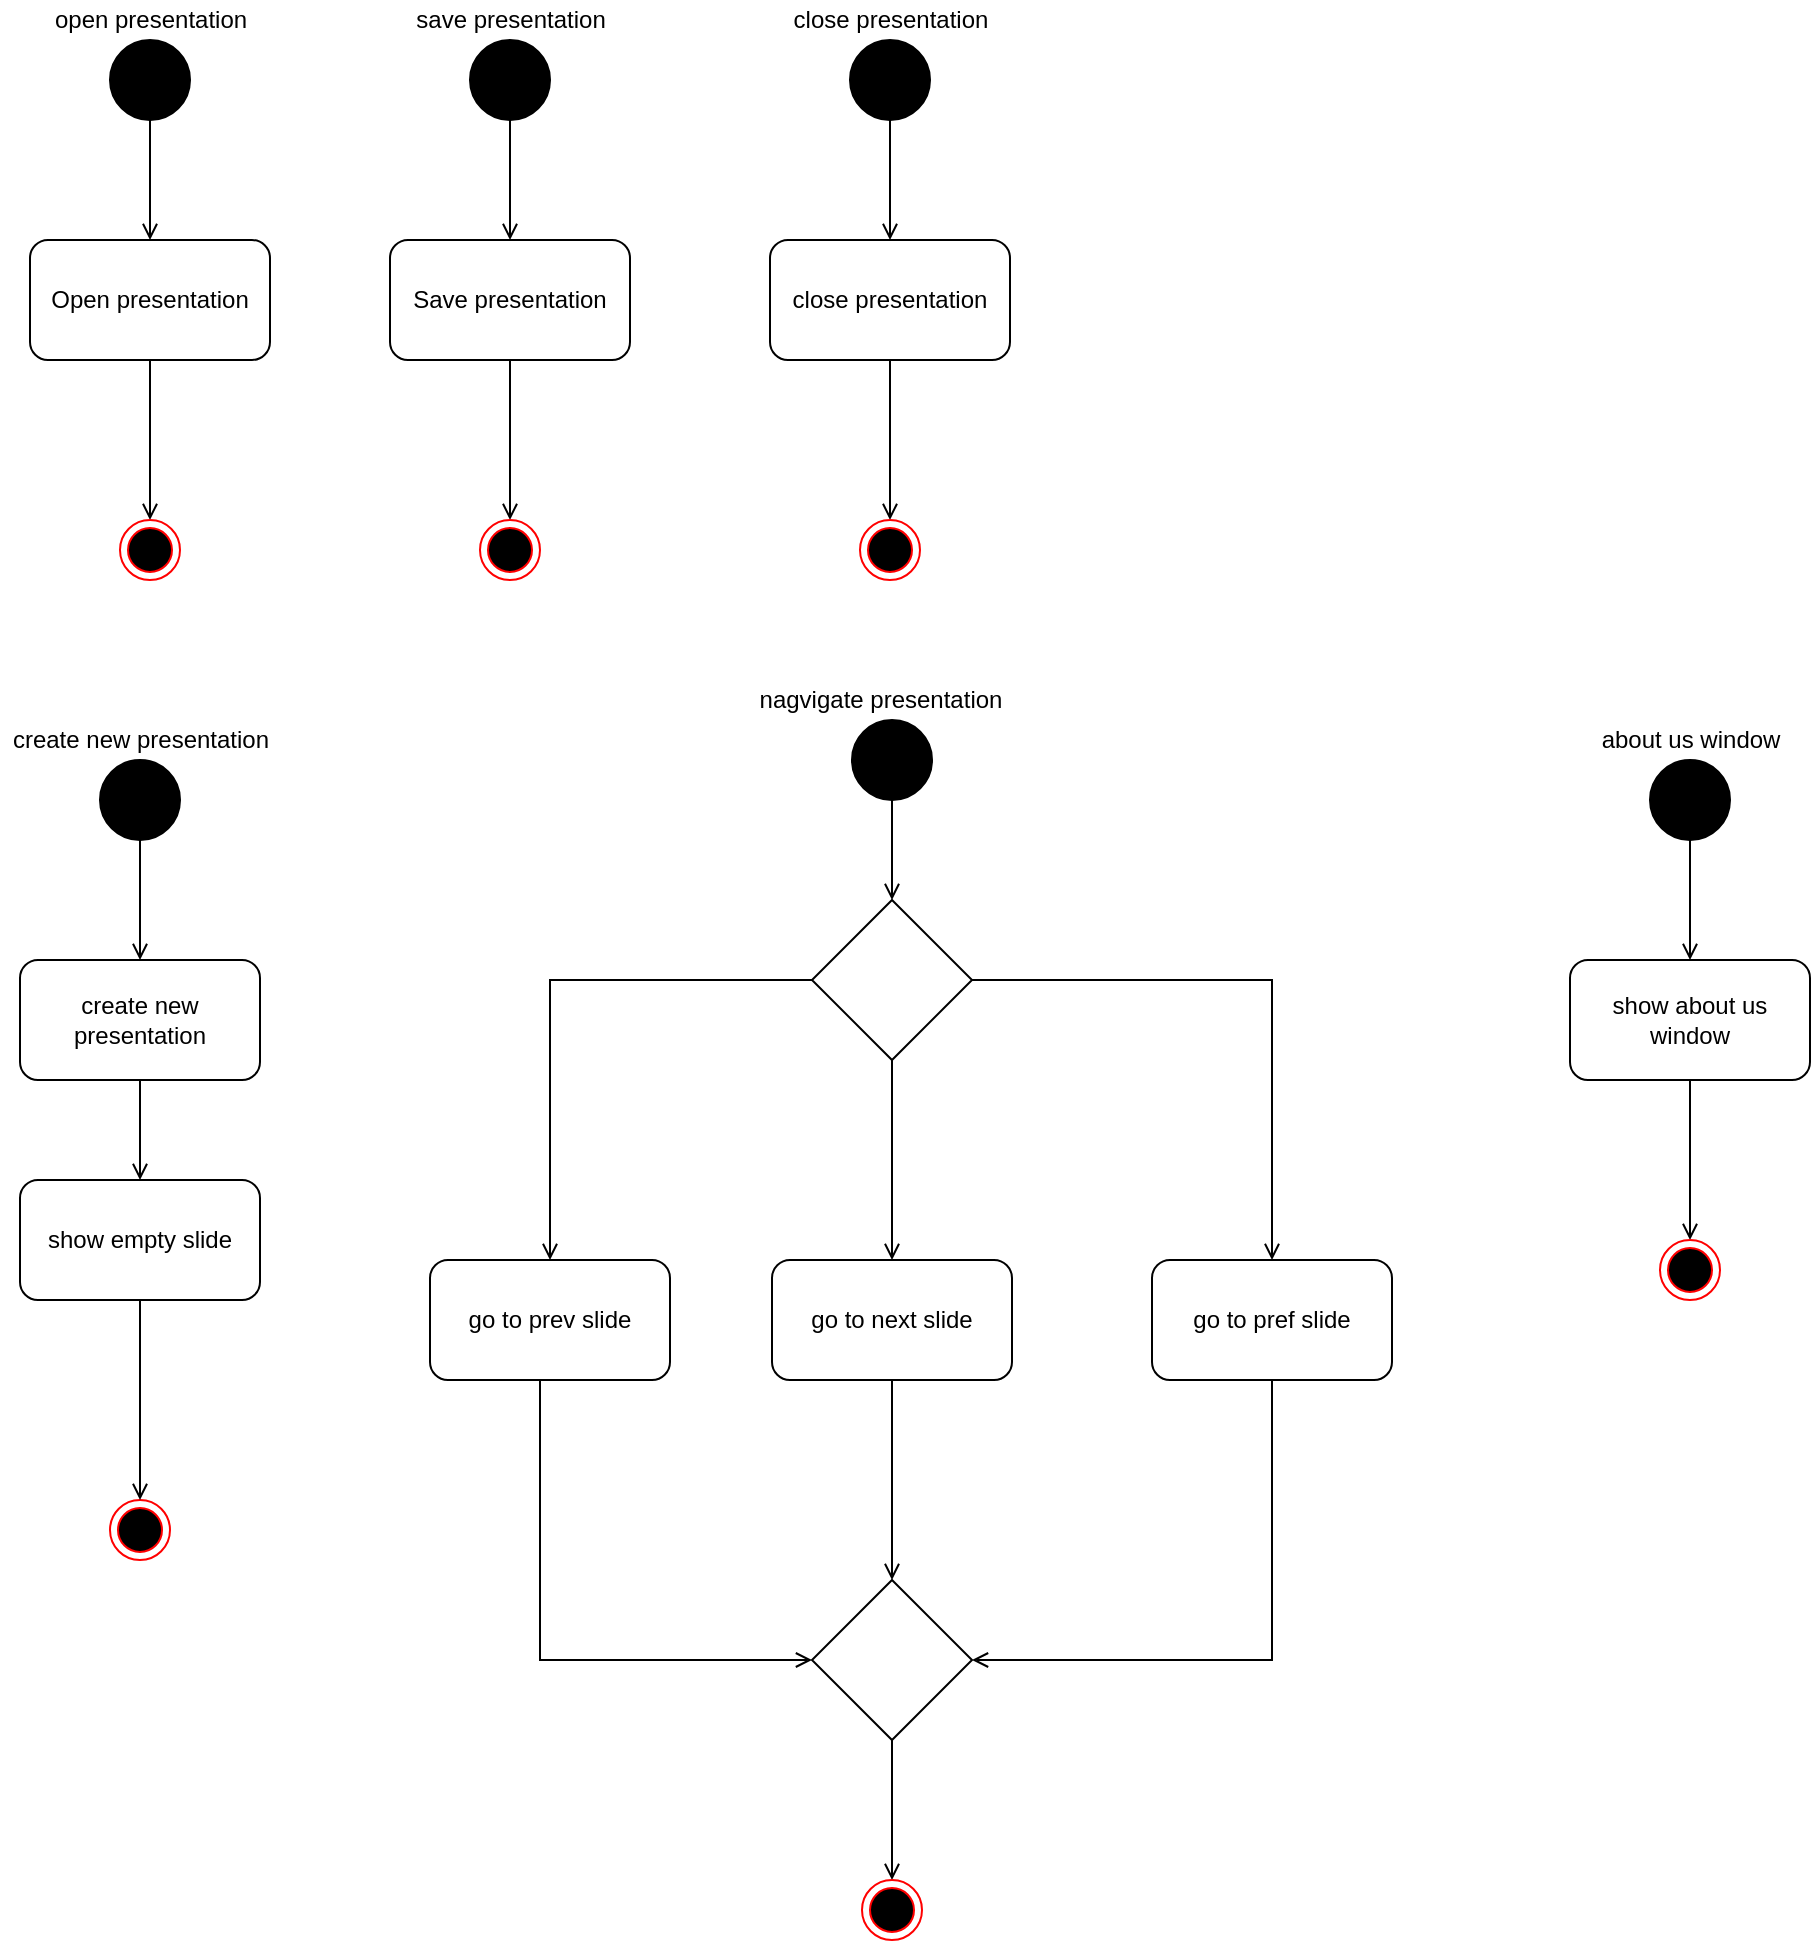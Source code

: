 <mxfile version="16.1.2" type="device"><diagram id="C5RBs43oDa-KdzZeNtuy" name="Page-1"><mxGraphModel dx="1160" dy="911" grid="1" gridSize="10" guides="1" tooltips="1" connect="1" arrows="1" fold="1" page="1" pageScale="1" pageWidth="827" pageHeight="1169" math="0" shadow="0"><root><mxCell id="WIyWlLk6GJQsqaUBKTNV-0"/><mxCell id="WIyWlLk6GJQsqaUBKTNV-1" parent="WIyWlLk6GJQsqaUBKTNV-0"/><mxCell id="iou_hcboPRtLe_6CKgVW-2" style="edgeStyle=orthogonalEdgeStyle;rounded=0;orthogonalLoop=1;jettySize=auto;html=1;endArrow=open;endFill=0;" edge="1" parent="WIyWlLk6GJQsqaUBKTNV-1" source="iou_hcboPRtLe_6CKgVW-0" target="iou_hcboPRtLe_6CKgVW-1"><mxGeometry relative="1" as="geometry"/></mxCell><mxCell id="iou_hcboPRtLe_6CKgVW-0" value="" style="ellipse;whiteSpace=wrap;html=1;aspect=fixed;fillColor=#000000;" vertex="1" parent="WIyWlLk6GJQsqaUBKTNV-1"><mxGeometry x="180" y="100" width="40" height="40" as="geometry"/></mxCell><mxCell id="iou_hcboPRtLe_6CKgVW-3" style="edgeStyle=orthogonalEdgeStyle;rounded=0;orthogonalLoop=1;jettySize=auto;html=1;endArrow=open;endFill=0;" edge="1" parent="WIyWlLk6GJQsqaUBKTNV-1" source="iou_hcboPRtLe_6CKgVW-1" target="iou_hcboPRtLe_6CKgVW-4"><mxGeometry relative="1" as="geometry"><mxPoint x="200" y="330" as="targetPoint"/></mxGeometry></mxCell><mxCell id="iou_hcboPRtLe_6CKgVW-1" value="Open presentation" style="rounded=1;whiteSpace=wrap;html=1;fillColor=none;" vertex="1" parent="WIyWlLk6GJQsqaUBKTNV-1"><mxGeometry x="140" y="200" width="120" height="60" as="geometry"/></mxCell><mxCell id="iou_hcboPRtLe_6CKgVW-4" value="" style="ellipse;html=1;shape=endState;fillColor=#000000;strokeColor=#ff0000;" vertex="1" parent="WIyWlLk6GJQsqaUBKTNV-1"><mxGeometry x="185" y="340" width="30" height="30" as="geometry"/></mxCell><mxCell id="iou_hcboPRtLe_6CKgVW-5" value="open presentation" style="text;html=1;align=center;verticalAlign=middle;resizable=0;points=[];autosize=1;strokeColor=none;fillColor=none;" vertex="1" parent="WIyWlLk6GJQsqaUBKTNV-1"><mxGeometry x="145" y="80" width="110" height="20" as="geometry"/></mxCell><mxCell id="iou_hcboPRtLe_6CKgVW-6" style="edgeStyle=orthogonalEdgeStyle;rounded=0;orthogonalLoop=1;jettySize=auto;html=1;endArrow=open;endFill=0;" edge="1" parent="WIyWlLk6GJQsqaUBKTNV-1" source="iou_hcboPRtLe_6CKgVW-7" target="iou_hcboPRtLe_6CKgVW-9"><mxGeometry relative="1" as="geometry"/></mxCell><mxCell id="iou_hcboPRtLe_6CKgVW-7" value="" style="ellipse;whiteSpace=wrap;html=1;aspect=fixed;fillColor=#000000;" vertex="1" parent="WIyWlLk6GJQsqaUBKTNV-1"><mxGeometry x="360" y="100" width="40" height="40" as="geometry"/></mxCell><mxCell id="iou_hcboPRtLe_6CKgVW-8" style="edgeStyle=orthogonalEdgeStyle;rounded=0;orthogonalLoop=1;jettySize=auto;html=1;endArrow=open;endFill=0;" edge="1" parent="WIyWlLk6GJQsqaUBKTNV-1" source="iou_hcboPRtLe_6CKgVW-9" target="iou_hcboPRtLe_6CKgVW-10"><mxGeometry relative="1" as="geometry"><mxPoint x="380" y="330" as="targetPoint"/></mxGeometry></mxCell><mxCell id="iou_hcboPRtLe_6CKgVW-9" value="Save presentation" style="rounded=1;whiteSpace=wrap;html=1;fillColor=none;" vertex="1" parent="WIyWlLk6GJQsqaUBKTNV-1"><mxGeometry x="320" y="200" width="120" height="60" as="geometry"/></mxCell><mxCell id="iou_hcboPRtLe_6CKgVW-10" value="" style="ellipse;html=1;shape=endState;fillColor=#000000;strokeColor=#ff0000;" vertex="1" parent="WIyWlLk6GJQsqaUBKTNV-1"><mxGeometry x="365" y="340" width="30" height="30" as="geometry"/></mxCell><mxCell id="iou_hcboPRtLe_6CKgVW-11" value="save presentation" style="text;html=1;align=center;verticalAlign=middle;resizable=0;points=[];autosize=1;strokeColor=none;fillColor=none;" vertex="1" parent="WIyWlLk6GJQsqaUBKTNV-1"><mxGeometry x="325" y="80" width="110" height="20" as="geometry"/></mxCell><mxCell id="iou_hcboPRtLe_6CKgVW-15" style="edgeStyle=orthogonalEdgeStyle;rounded=0;orthogonalLoop=1;jettySize=auto;html=1;endArrow=open;endFill=0;" edge="1" parent="WIyWlLk6GJQsqaUBKTNV-1" source="iou_hcboPRtLe_6CKgVW-16" target="iou_hcboPRtLe_6CKgVW-18"><mxGeometry relative="1" as="geometry"/></mxCell><mxCell id="iou_hcboPRtLe_6CKgVW-16" value="" style="ellipse;whiteSpace=wrap;html=1;aspect=fixed;fillColor=#000000;" vertex="1" parent="WIyWlLk6GJQsqaUBKTNV-1"><mxGeometry x="550" y="100" width="40" height="40" as="geometry"/></mxCell><mxCell id="iou_hcboPRtLe_6CKgVW-17" style="edgeStyle=orthogonalEdgeStyle;rounded=0;orthogonalLoop=1;jettySize=auto;html=1;endArrow=open;endFill=0;" edge="1" parent="WIyWlLk6GJQsqaUBKTNV-1" source="iou_hcboPRtLe_6CKgVW-18" target="iou_hcboPRtLe_6CKgVW-19"><mxGeometry relative="1" as="geometry"><mxPoint x="570" y="330" as="targetPoint"/></mxGeometry></mxCell><mxCell id="iou_hcboPRtLe_6CKgVW-18" value="close presentation" style="rounded=1;whiteSpace=wrap;html=1;fillColor=none;" vertex="1" parent="WIyWlLk6GJQsqaUBKTNV-1"><mxGeometry x="510" y="200" width="120" height="60" as="geometry"/></mxCell><mxCell id="iou_hcboPRtLe_6CKgVW-19" value="" style="ellipse;html=1;shape=endState;fillColor=#000000;strokeColor=#ff0000;" vertex="1" parent="WIyWlLk6GJQsqaUBKTNV-1"><mxGeometry x="555" y="340" width="30" height="30" as="geometry"/></mxCell><mxCell id="iou_hcboPRtLe_6CKgVW-20" value="close presentation" style="text;html=1;align=center;verticalAlign=middle;resizable=0;points=[];autosize=1;strokeColor=none;fillColor=none;" vertex="1" parent="WIyWlLk6GJQsqaUBKTNV-1"><mxGeometry x="515" y="80" width="110" height="20" as="geometry"/></mxCell><mxCell id="iou_hcboPRtLe_6CKgVW-21" style="edgeStyle=orthogonalEdgeStyle;rounded=0;orthogonalLoop=1;jettySize=auto;html=1;endArrow=open;endFill=0;" edge="1" parent="WIyWlLk6GJQsqaUBKTNV-1" source="iou_hcboPRtLe_6CKgVW-22" target="iou_hcboPRtLe_6CKgVW-24"><mxGeometry relative="1" as="geometry"/></mxCell><mxCell id="iou_hcboPRtLe_6CKgVW-22" value="" style="ellipse;whiteSpace=wrap;html=1;aspect=fixed;fillColor=#000000;" vertex="1" parent="WIyWlLk6GJQsqaUBKTNV-1"><mxGeometry x="175" y="460" width="40" height="40" as="geometry"/></mxCell><mxCell id="iou_hcboPRtLe_6CKgVW-23" style="edgeStyle=orthogonalEdgeStyle;rounded=0;orthogonalLoop=1;jettySize=auto;html=1;endArrow=open;endFill=0;" edge="1" parent="WIyWlLk6GJQsqaUBKTNV-1" source="iou_hcboPRtLe_6CKgVW-24" target="iou_hcboPRtLe_6CKgVW-27"><mxGeometry relative="1" as="geometry"><mxPoint x="195" y="690" as="targetPoint"/></mxGeometry></mxCell><mxCell id="iou_hcboPRtLe_6CKgVW-24" value="create new presentation" style="rounded=1;whiteSpace=wrap;html=1;fillColor=none;" vertex="1" parent="WIyWlLk6GJQsqaUBKTNV-1"><mxGeometry x="135" y="560" width="120" height="60" as="geometry"/></mxCell><mxCell id="iou_hcboPRtLe_6CKgVW-25" value="" style="ellipse;html=1;shape=endState;fillColor=#000000;strokeColor=#ff0000;" vertex="1" parent="WIyWlLk6GJQsqaUBKTNV-1"><mxGeometry x="180" y="830" width="30" height="30" as="geometry"/></mxCell><mxCell id="iou_hcboPRtLe_6CKgVW-26" value="create new presentation" style="text;html=1;align=center;verticalAlign=middle;resizable=0;points=[];autosize=1;strokeColor=none;fillColor=none;" vertex="1" parent="WIyWlLk6GJQsqaUBKTNV-1"><mxGeometry x="125" y="440" width="140" height="20" as="geometry"/></mxCell><mxCell id="iou_hcboPRtLe_6CKgVW-28" style="edgeStyle=orthogonalEdgeStyle;rounded=0;orthogonalLoop=1;jettySize=auto;html=1;endArrow=open;endFill=0;" edge="1" parent="WIyWlLk6GJQsqaUBKTNV-1" source="iou_hcboPRtLe_6CKgVW-27" target="iou_hcboPRtLe_6CKgVW-25"><mxGeometry relative="1" as="geometry"/></mxCell><mxCell id="iou_hcboPRtLe_6CKgVW-27" value="show empty slide" style="rounded=1;whiteSpace=wrap;html=1;fillColor=none;" vertex="1" parent="WIyWlLk6GJQsqaUBKTNV-1"><mxGeometry x="135" y="670" width="120" height="60" as="geometry"/></mxCell><mxCell id="iou_hcboPRtLe_6CKgVW-29" style="edgeStyle=orthogonalEdgeStyle;rounded=0;orthogonalLoop=1;jettySize=auto;html=1;endArrow=open;endFill=0;" edge="1" parent="WIyWlLk6GJQsqaUBKTNV-1" source="iou_hcboPRtLe_6CKgVW-30" target="iou_hcboPRtLe_6CKgVW-35"><mxGeometry relative="1" as="geometry"/></mxCell><mxCell id="iou_hcboPRtLe_6CKgVW-30" value="" style="ellipse;whiteSpace=wrap;html=1;aspect=fixed;fillColor=#000000;" vertex="1" parent="WIyWlLk6GJQsqaUBKTNV-1"><mxGeometry x="551" y="440" width="40" height="40" as="geometry"/></mxCell><mxCell id="iou_hcboPRtLe_6CKgVW-34" value="nagvigate presentation" style="text;html=1;align=center;verticalAlign=middle;resizable=0;points=[];autosize=1;strokeColor=none;fillColor=none;" vertex="1" parent="WIyWlLk6GJQsqaUBKTNV-1"><mxGeometry x="495" y="420" width="140" height="20" as="geometry"/></mxCell><mxCell id="iou_hcboPRtLe_6CKgVW-35" value="" style="rhombus;whiteSpace=wrap;html=1;fillColor=none;" vertex="1" parent="WIyWlLk6GJQsqaUBKTNV-1"><mxGeometry x="531" y="530" width="80" height="80" as="geometry"/></mxCell><mxCell id="iou_hcboPRtLe_6CKgVW-38" style="edgeStyle=orthogonalEdgeStyle;rounded=0;orthogonalLoop=1;jettySize=auto;html=1;endArrow=open;endFill=0;entryX=0.5;entryY=0;entryDx=0;entryDy=0;" edge="1" parent="WIyWlLk6GJQsqaUBKTNV-1" target="iou_hcboPRtLe_6CKgVW-39" source="iou_hcboPRtLe_6CKgVW-35"><mxGeometry relative="1" as="geometry"><mxPoint x="625.997" y="519.977" as="sourcePoint"/></mxGeometry></mxCell><mxCell id="iou_hcboPRtLe_6CKgVW-47" style="edgeStyle=orthogonalEdgeStyle;rounded=0;orthogonalLoop=1;jettySize=auto;html=1;endArrow=open;endFill=0;" edge="1" parent="WIyWlLk6GJQsqaUBKTNV-1" source="iou_hcboPRtLe_6CKgVW-39" target="iou_hcboPRtLe_6CKgVW-44"><mxGeometry relative="1" as="geometry"><Array as="points"><mxPoint x="761" y="910"/></Array></mxGeometry></mxCell><mxCell id="iou_hcboPRtLe_6CKgVW-39" value="go to pref slide" style="rounded=1;whiteSpace=wrap;html=1;fillColor=none;" vertex="1" parent="WIyWlLk6GJQsqaUBKTNV-1"><mxGeometry x="701" y="710" width="120" height="60" as="geometry"/></mxCell><mxCell id="iou_hcboPRtLe_6CKgVW-40" style="edgeStyle=orthogonalEdgeStyle;rounded=0;orthogonalLoop=1;jettySize=auto;html=1;endArrow=open;endFill=0;" edge="1" parent="WIyWlLk6GJQsqaUBKTNV-1" target="iou_hcboPRtLe_6CKgVW-41" source="iou_hcboPRtLe_6CKgVW-35"><mxGeometry relative="1" as="geometry"><mxPoint x="531.003" y="589.897" as="sourcePoint"/><mxPoint x="395" y="710" as="targetPoint"/></mxGeometry></mxCell><mxCell id="iou_hcboPRtLe_6CKgVW-46" style="edgeStyle=orthogonalEdgeStyle;rounded=0;orthogonalLoop=1;jettySize=auto;html=1;endArrow=open;endFill=0;" edge="1" parent="WIyWlLk6GJQsqaUBKTNV-1" source="iou_hcboPRtLe_6CKgVW-41" target="iou_hcboPRtLe_6CKgVW-44"><mxGeometry relative="1" as="geometry"><mxPoint x="395" y="770" as="sourcePoint"/><Array as="points"><mxPoint x="395" y="910"/></Array></mxGeometry></mxCell><mxCell id="iou_hcboPRtLe_6CKgVW-41" value="go to prev slide" style="rounded=1;whiteSpace=wrap;html=1;fillColor=none;" vertex="1" parent="WIyWlLk6GJQsqaUBKTNV-1"><mxGeometry x="340" y="710" width="120" height="60" as="geometry"/></mxCell><mxCell id="iou_hcboPRtLe_6CKgVW-42" style="edgeStyle=orthogonalEdgeStyle;rounded=0;orthogonalLoop=1;jettySize=auto;html=1;endArrow=open;endFill=0;" edge="1" parent="WIyWlLk6GJQsqaUBKTNV-1" target="iou_hcboPRtLe_6CKgVW-43" source="iou_hcboPRtLe_6CKgVW-35"><mxGeometry relative="1" as="geometry"><mxPoint x="566" y="610.0" as="sourcePoint"/></mxGeometry></mxCell><mxCell id="iou_hcboPRtLe_6CKgVW-45" style="edgeStyle=orthogonalEdgeStyle;rounded=0;orthogonalLoop=1;jettySize=auto;html=1;endArrow=open;endFill=0;" edge="1" parent="WIyWlLk6GJQsqaUBKTNV-1" source="iou_hcboPRtLe_6CKgVW-43" target="iou_hcboPRtLe_6CKgVW-44"><mxGeometry relative="1" as="geometry"/></mxCell><mxCell id="iou_hcboPRtLe_6CKgVW-43" value="go to next slide" style="rounded=1;whiteSpace=wrap;html=1;fillColor=none;" vertex="1" parent="WIyWlLk6GJQsqaUBKTNV-1"><mxGeometry x="511" y="710" width="120" height="60" as="geometry"/></mxCell><mxCell id="iou_hcboPRtLe_6CKgVW-49" style="edgeStyle=orthogonalEdgeStyle;rounded=0;orthogonalLoop=1;jettySize=auto;html=1;endArrow=open;endFill=0;" edge="1" parent="WIyWlLk6GJQsqaUBKTNV-1" source="iou_hcboPRtLe_6CKgVW-44" target="iou_hcboPRtLe_6CKgVW-48"><mxGeometry relative="1" as="geometry"/></mxCell><mxCell id="iou_hcboPRtLe_6CKgVW-44" value="" style="rhombus;whiteSpace=wrap;html=1;fillColor=none;" vertex="1" parent="WIyWlLk6GJQsqaUBKTNV-1"><mxGeometry x="531" y="870" width="80" height="80" as="geometry"/></mxCell><mxCell id="iou_hcboPRtLe_6CKgVW-48" value="" style="ellipse;html=1;shape=endState;fillColor=#000000;strokeColor=#ff0000;" vertex="1" parent="WIyWlLk6GJQsqaUBKTNV-1"><mxGeometry x="556" y="1020" width="30" height="30" as="geometry"/></mxCell><mxCell id="iou_hcboPRtLe_6CKgVW-52" style="edgeStyle=orthogonalEdgeStyle;rounded=0;orthogonalLoop=1;jettySize=auto;html=1;endArrow=open;endFill=0;" edge="1" parent="WIyWlLk6GJQsqaUBKTNV-1" source="iou_hcboPRtLe_6CKgVW-53" target="iou_hcboPRtLe_6CKgVW-55"><mxGeometry relative="1" as="geometry"/></mxCell><mxCell id="iou_hcboPRtLe_6CKgVW-53" value="" style="ellipse;whiteSpace=wrap;html=1;aspect=fixed;fillColor=#000000;" vertex="1" parent="WIyWlLk6GJQsqaUBKTNV-1"><mxGeometry x="950" y="460" width="40" height="40" as="geometry"/></mxCell><mxCell id="iou_hcboPRtLe_6CKgVW-54" style="edgeStyle=orthogonalEdgeStyle;rounded=0;orthogonalLoop=1;jettySize=auto;html=1;endArrow=open;endFill=0;" edge="1" parent="WIyWlLk6GJQsqaUBKTNV-1" source="iou_hcboPRtLe_6CKgVW-55" target="iou_hcboPRtLe_6CKgVW-56"><mxGeometry relative="1" as="geometry"><mxPoint x="970" y="690" as="targetPoint"/></mxGeometry></mxCell><mxCell id="iou_hcboPRtLe_6CKgVW-55" value="show about us window" style="rounded=1;whiteSpace=wrap;html=1;fillColor=none;" vertex="1" parent="WIyWlLk6GJQsqaUBKTNV-1"><mxGeometry x="910" y="560" width="120" height="60" as="geometry"/></mxCell><mxCell id="iou_hcboPRtLe_6CKgVW-56" value="" style="ellipse;html=1;shape=endState;fillColor=#000000;strokeColor=#ff0000;" vertex="1" parent="WIyWlLk6GJQsqaUBKTNV-1"><mxGeometry x="955" y="700" width="30" height="30" as="geometry"/></mxCell><mxCell id="iou_hcboPRtLe_6CKgVW-57" value="about us window" style="text;html=1;align=center;verticalAlign=middle;resizable=0;points=[];autosize=1;strokeColor=none;fillColor=none;" vertex="1" parent="WIyWlLk6GJQsqaUBKTNV-1"><mxGeometry x="920" y="440" width="100" height="20" as="geometry"/></mxCell></root></mxGraphModel></diagram></mxfile>